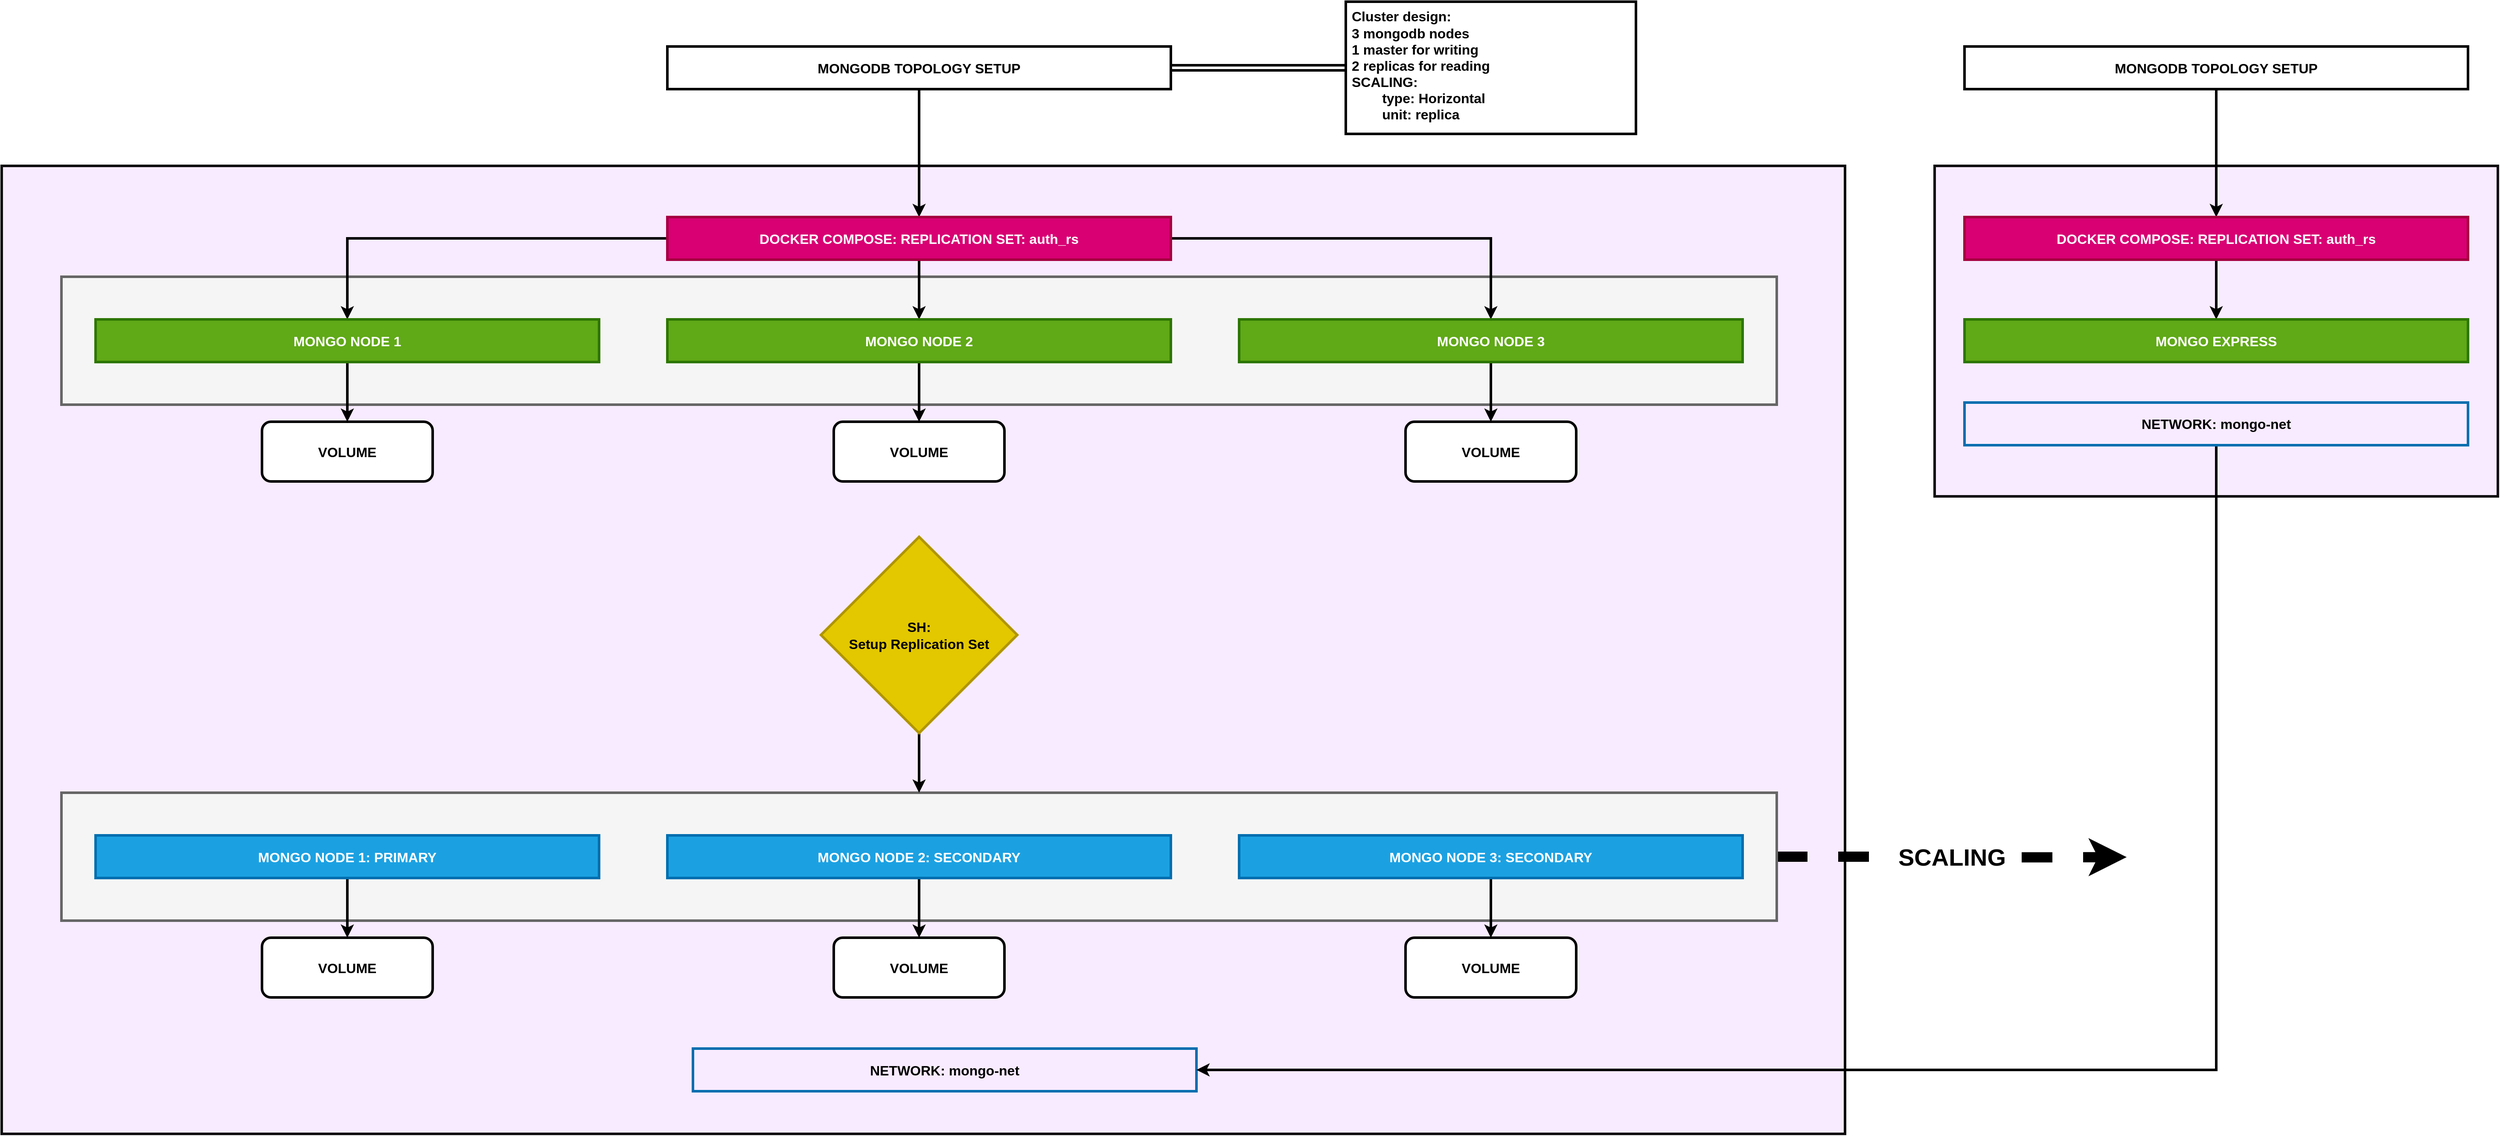 <mxfile>
    <diagram name="Page-1" id="VRGYmoF9sdT095P-46xx">
        <mxGraphModel dx="5230" dy="6360" grid="1" gridSize="10" guides="1" tooltips="1" connect="1" arrows="1" fold="1" page="1" pageScale="1" pageWidth="850" pageHeight="1100" math="0" shadow="0">
            <root>
                <mxCell id="0"/>
                <mxCell id="1" parent="0"/>
                <mxCell id="2" value="" style="rounded=0;whiteSpace=wrap;html=1;strokeColor=#0E0C0E;strokeWidth=3;align=center;verticalAlign=middle;fontFamily=Helvetica;fontSize=16;fontStyle=1;fillColor=#F8EBFF;" vertex="1" parent="1">
                    <mxGeometry x="1760" y="-1907.5" width="2160" height="1135" as="geometry"/>
                </mxCell>
                <mxCell id="3" value="SCALING" style="edgeStyle=orthogonalEdgeStyle;shape=connector;rounded=0;orthogonalLoop=1;jettySize=auto;html=1;strokeColor=default;strokeWidth=12;align=center;verticalAlign=middle;fontFamily=Helvetica;fontSize=28;fontColor=default;fontStyle=1;labelBackgroundColor=default;endArrow=classic;dashed=1;" edge="1" parent="1" source="4">
                    <mxGeometry relative="1" as="geometry">
                        <mxPoint x="4250" y="-1097" as="targetPoint"/>
                    </mxGeometry>
                </mxCell>
                <mxCell id="4" value="" style="rounded=0;whiteSpace=wrap;html=1;fontStyle=1;fontSize=16;strokeWidth=3;fillColor=#f5f5f5;fontColor=#333333;strokeColor=#666666;" vertex="1" parent="1">
                    <mxGeometry x="1830" y="-1172.5" width="2010" height="150" as="geometry"/>
                </mxCell>
                <mxCell id="5" value="" style="rounded=0;whiteSpace=wrap;html=1;fontStyle=1;fontSize=16;strokeWidth=3;fillColor=#f5f5f5;fontColor=#333333;strokeColor=#666666;" vertex="1" parent="1">
                    <mxGeometry x="1830" y="-1777.5" width="2010" height="150" as="geometry"/>
                </mxCell>
                <mxCell id="6" style="edgeStyle=orthogonalEdgeStyle;rounded=0;orthogonalLoop=1;jettySize=auto;html=1;strokeWidth=3;" edge="1" parent="1" source="8" target="12">
                    <mxGeometry relative="1" as="geometry"/>
                </mxCell>
                <mxCell id="7" style="edgeStyle=orthogonalEdgeStyle;shape=link;rounded=0;orthogonalLoop=1;jettySize=auto;html=1;entryX=0;entryY=0.5;entryDx=0;entryDy=0;strokeColor=default;strokeWidth=3;align=center;verticalAlign=middle;fontFamily=Helvetica;fontSize=16;fontColor=default;fontStyle=1;labelBackgroundColor=default;endArrow=classic;" edge="1" parent="1" source="8" target="31">
                    <mxGeometry relative="1" as="geometry"/>
                </mxCell>
                <mxCell id="8" value="MONGODB TOPOLOGY SETUP" style="rounded=0;whiteSpace=wrap;html=1;fontStyle=1;fontSize=16;strokeWidth=3;" vertex="1" parent="1">
                    <mxGeometry x="2540" y="-2047.5" width="590" height="50" as="geometry"/>
                </mxCell>
                <mxCell id="9" style="edgeStyle=orthogonalEdgeStyle;shape=connector;rounded=0;orthogonalLoop=1;jettySize=auto;html=1;entryX=0.5;entryY=0;entryDx=0;entryDy=0;strokeColor=default;strokeWidth=3;align=center;verticalAlign=middle;fontFamily=Helvetica;fontSize=16;fontColor=default;fontStyle=1;labelBackgroundColor=default;endArrow=classic;" edge="1" parent="1" source="12" target="18">
                    <mxGeometry relative="1" as="geometry"/>
                </mxCell>
                <mxCell id="10" style="edgeStyle=orthogonalEdgeStyle;shape=connector;rounded=0;orthogonalLoop=1;jettySize=auto;html=1;strokeColor=default;strokeWidth=3;align=center;verticalAlign=middle;fontFamily=Helvetica;fontSize=16;fontColor=default;fontStyle=1;labelBackgroundColor=default;endArrow=classic;" edge="1" parent="1" source="12" target="16">
                    <mxGeometry relative="1" as="geometry"/>
                </mxCell>
                <mxCell id="11" style="edgeStyle=orthogonalEdgeStyle;shape=connector;rounded=0;orthogonalLoop=1;jettySize=auto;html=1;strokeColor=default;strokeWidth=3;align=center;verticalAlign=middle;fontFamily=Helvetica;fontSize=16;fontColor=default;fontStyle=1;labelBackgroundColor=default;endArrow=classic;" edge="1" parent="1" source="12" target="14">
                    <mxGeometry relative="1" as="geometry"/>
                </mxCell>
                <mxCell id="12" value="DOCKER COMPOSE: REPLICATION SET: auth_rs" style="rounded=0;whiteSpace=wrap;html=1;fontStyle=1;fontSize=16;strokeWidth=3;fillColor=#d80073;strokeColor=#A50040;fontColor=#ffffff;" vertex="1" parent="1">
                    <mxGeometry x="2540" y="-1847.5" width="590" height="50" as="geometry"/>
                </mxCell>
                <mxCell id="13" style="edgeStyle=orthogonalEdgeStyle;shape=connector;rounded=0;orthogonalLoop=1;jettySize=auto;html=1;strokeColor=default;strokeWidth=3;align=center;verticalAlign=middle;fontFamily=Helvetica;fontSize=16;fontColor=default;fontStyle=1;labelBackgroundColor=default;endArrow=classic;" edge="1" parent="1" source="14" target="25">
                    <mxGeometry relative="1" as="geometry"/>
                </mxCell>
                <mxCell id="14" value="MONGO NODE 1" style="rounded=0;whiteSpace=wrap;html=1;fontStyle=1;fontSize=16;strokeWidth=3;fillColor=#60a917;fontColor=#ffffff;strokeColor=#2D7600;" vertex="1" parent="1">
                    <mxGeometry x="1870" y="-1727.5" width="590" height="50" as="geometry"/>
                </mxCell>
                <mxCell id="15" style="edgeStyle=orthogonalEdgeStyle;shape=connector;rounded=0;orthogonalLoop=1;jettySize=auto;html=1;exitX=0.5;exitY=1;exitDx=0;exitDy=0;entryX=0.5;entryY=0;entryDx=0;entryDy=0;strokeColor=default;strokeWidth=3;align=center;verticalAlign=middle;fontFamily=Helvetica;fontSize=16;fontColor=default;fontStyle=1;labelBackgroundColor=default;endArrow=classic;" edge="1" parent="1" source="16" target="26">
                    <mxGeometry relative="1" as="geometry"/>
                </mxCell>
                <mxCell id="16" value="MONGO NODE 2" style="rounded=0;whiteSpace=wrap;html=1;fontStyle=1;fontSize=16;strokeWidth=3;fillColor=#60a917;fontColor=#ffffff;strokeColor=#2D7600;" vertex="1" parent="1">
                    <mxGeometry x="2540" y="-1727.5" width="590" height="50" as="geometry"/>
                </mxCell>
                <mxCell id="17" style="edgeStyle=orthogonalEdgeStyle;shape=connector;rounded=0;orthogonalLoop=1;jettySize=auto;html=1;entryX=0.5;entryY=0;entryDx=0;entryDy=0;strokeColor=default;strokeWidth=3;align=center;verticalAlign=middle;fontFamily=Helvetica;fontSize=16;fontColor=default;fontStyle=1;labelBackgroundColor=default;endArrow=classic;" edge="1" parent="1" source="18" target="27">
                    <mxGeometry relative="1" as="geometry"/>
                </mxCell>
                <mxCell id="18" value="MONGO NODE 3" style="rounded=0;whiteSpace=wrap;html=1;fontStyle=1;fontSize=16;strokeWidth=3;fillColor=#60a917;fontColor=#ffffff;strokeColor=#2D7600;" vertex="1" parent="1">
                    <mxGeometry x="3210" y="-1727.5" width="590" height="50" as="geometry"/>
                </mxCell>
                <mxCell id="19" style="edgeStyle=orthogonalEdgeStyle;shape=connector;rounded=0;orthogonalLoop=1;jettySize=auto;html=1;entryX=0.5;entryY=0;entryDx=0;entryDy=0;strokeColor=default;strokeWidth=3;align=center;verticalAlign=middle;fontFamily=Helvetica;fontSize=16;fontColor=default;fontStyle=1;labelBackgroundColor=default;endArrow=classic;" edge="1" parent="1" source="20" target="28">
                    <mxGeometry relative="1" as="geometry"/>
                </mxCell>
                <mxCell id="20" value="MONGO NODE 1: PRIMARY" style="rounded=0;whiteSpace=wrap;html=1;fontStyle=1;fontSize=16;strokeWidth=3;fillColor=#1ba1e2;fontColor=#ffffff;strokeColor=#006EAF;" vertex="1" parent="1">
                    <mxGeometry x="1870" y="-1122.5" width="590" height="50" as="geometry"/>
                </mxCell>
                <mxCell id="21" style="edgeStyle=orthogonalEdgeStyle;shape=connector;rounded=0;orthogonalLoop=1;jettySize=auto;html=1;entryX=0.5;entryY=0;entryDx=0;entryDy=0;strokeColor=default;strokeWidth=3;align=center;verticalAlign=middle;fontFamily=Helvetica;fontSize=16;fontColor=default;fontStyle=1;labelBackgroundColor=default;endArrow=classic;" edge="1" parent="1" source="22" target="29">
                    <mxGeometry relative="1" as="geometry"/>
                </mxCell>
                <mxCell id="22" value="MONGO NODE 2: SECONDARY" style="rounded=0;whiteSpace=wrap;html=1;fontStyle=1;fontSize=16;strokeWidth=3;fillColor=#1ba1e2;fontColor=#ffffff;strokeColor=#006EAF;" vertex="1" parent="1">
                    <mxGeometry x="2540" y="-1122.5" width="590" height="50" as="geometry"/>
                </mxCell>
                <mxCell id="23" style="edgeStyle=orthogonalEdgeStyle;shape=connector;rounded=0;orthogonalLoop=1;jettySize=auto;html=1;entryX=0.5;entryY=0;entryDx=0;entryDy=0;strokeColor=default;strokeWidth=3;align=center;verticalAlign=middle;fontFamily=Helvetica;fontSize=16;fontColor=default;fontStyle=1;labelBackgroundColor=default;endArrow=classic;" edge="1" parent="1" source="24" target="30">
                    <mxGeometry relative="1" as="geometry"/>
                </mxCell>
                <mxCell id="24" value="MONGO NODE 3: SECONDARY" style="rounded=0;whiteSpace=wrap;html=1;fontStyle=1;fontSize=16;strokeWidth=3;fillColor=#1ba1e2;fontColor=#ffffff;strokeColor=#006EAF;" vertex="1" parent="1">
                    <mxGeometry x="3210" y="-1122.5" width="590" height="50" as="geometry"/>
                </mxCell>
                <mxCell id="25" value="VOLUME" style="rounded=1;whiteSpace=wrap;html=1;strokeColor=default;strokeWidth=3;align=center;verticalAlign=middle;fontFamily=Helvetica;fontSize=16;fontColor=default;fontStyle=1;fillColor=default;" vertex="1" parent="1">
                    <mxGeometry x="2065" y="-1607.5" width="200" height="70" as="geometry"/>
                </mxCell>
                <mxCell id="26" value="VOLUME" style="rounded=1;whiteSpace=wrap;html=1;strokeColor=default;strokeWidth=3;align=center;verticalAlign=middle;fontFamily=Helvetica;fontSize=16;fontColor=default;fontStyle=1;fillColor=default;" vertex="1" parent="1">
                    <mxGeometry x="2735" y="-1607.5" width="200" height="70" as="geometry"/>
                </mxCell>
                <mxCell id="27" value="VOLUME" style="rounded=1;whiteSpace=wrap;html=1;strokeColor=default;strokeWidth=3;align=center;verticalAlign=middle;fontFamily=Helvetica;fontSize=16;fontColor=default;fontStyle=1;fillColor=default;" vertex="1" parent="1">
                    <mxGeometry x="3405" y="-1607.5" width="200" height="70" as="geometry"/>
                </mxCell>
                <mxCell id="28" value="VOLUME" style="rounded=1;whiteSpace=wrap;html=1;strokeColor=default;strokeWidth=3;align=center;verticalAlign=middle;fontFamily=Helvetica;fontSize=16;fontColor=default;fontStyle=1;fillColor=default;" vertex="1" parent="1">
                    <mxGeometry x="2065" y="-1002.5" width="200" height="70" as="geometry"/>
                </mxCell>
                <mxCell id="29" value="VOLUME" style="rounded=1;whiteSpace=wrap;html=1;strokeColor=default;strokeWidth=3;align=center;verticalAlign=middle;fontFamily=Helvetica;fontSize=16;fontColor=default;fontStyle=1;fillColor=default;" vertex="1" parent="1">
                    <mxGeometry x="2735" y="-1002.5" width="200" height="70" as="geometry"/>
                </mxCell>
                <mxCell id="30" value="VOLUME" style="rounded=1;whiteSpace=wrap;html=1;strokeColor=default;strokeWidth=3;align=center;verticalAlign=middle;fontFamily=Helvetica;fontSize=16;fontColor=default;fontStyle=1;fillColor=default;" vertex="1" parent="1">
                    <mxGeometry x="3405" y="-1002.5" width="200" height="70" as="geometry"/>
                </mxCell>
                <mxCell id="31" value="Cluster design:&lt;br&gt;3 mongodb nodes&lt;br&gt;1 master for writing&lt;br&gt;2 replicas for reading&lt;br&gt;SCALING: &lt;br&gt;&lt;span style=&quot;white-space: pre;&quot;&gt;&#x9;&lt;/span&gt;type: Horizontal&lt;br&gt;&lt;span style=&quot;white-space: pre;&quot;&gt;&#x9;&lt;/span&gt;unit: replica" style="rounded=0;whiteSpace=wrap;html=1;fontStyle=1;fontSize=16;strokeWidth=3;align=left;spacingTop=0;spacingLeft=5;spacingBottom=5;" vertex="1" parent="1">
                    <mxGeometry x="3335" y="-2100" width="340" height="155" as="geometry"/>
                </mxCell>
                <mxCell id="32" value="NETWORK: mongo-net" style="rounded=0;whiteSpace=wrap;html=1;fontStyle=1;fontSize=16;strokeWidth=3;fillColor=none;fontColor=default;strokeColor=#006EAF;" vertex="1" parent="1">
                    <mxGeometry x="2570" y="-872.5" width="590" height="50" as="geometry"/>
                </mxCell>
                <mxCell id="33" style="edgeStyle=orthogonalEdgeStyle;shape=connector;rounded=0;orthogonalLoop=1;jettySize=auto;html=1;strokeColor=default;strokeWidth=3;align=center;verticalAlign=middle;fontFamily=Helvetica;fontSize=16;fontColor=default;fontStyle=1;labelBackgroundColor=default;endArrow=classic;" edge="1" parent="1" source="34" target="4">
                    <mxGeometry relative="1" as="geometry"/>
                </mxCell>
                <mxCell id="34" value="SH:&lt;br&gt;Setup Replication Set" style="rhombus;whiteSpace=wrap;html=1;rounded=0;strokeColor=#B09500;strokeWidth=3;align=center;verticalAlign=middle;fontFamily=Helvetica;fontSize=16;fontColor=#000000;fontStyle=1;fillColor=#e3c800;" vertex="1" parent="1">
                    <mxGeometry x="2720" y="-1472.5" width="230" height="230" as="geometry"/>
                </mxCell>
                <mxCell id="35" value="" style="rounded=0;whiteSpace=wrap;html=1;strokeColor=#0E0C0E;strokeWidth=3;align=center;verticalAlign=middle;fontFamily=Helvetica;fontSize=16;fontStyle=1;fillColor=#F8EBFF;" vertex="1" parent="1">
                    <mxGeometry x="4025" y="-1907.5" width="660" height="387.5" as="geometry"/>
                </mxCell>
                <mxCell id="36" style="edgeStyle=orthogonalEdgeStyle;rounded=0;orthogonalLoop=1;jettySize=auto;html=1;strokeWidth=3;" edge="1" parent="1" source="37" target="39">
                    <mxGeometry relative="1" as="geometry"/>
                </mxCell>
                <mxCell id="37" value="MONGODB TOPOLOGY SETUP" style="rounded=0;whiteSpace=wrap;html=1;fontStyle=1;fontSize=16;strokeWidth=3;" vertex="1" parent="1">
                    <mxGeometry x="4060" y="-2047.5" width="590" height="50" as="geometry"/>
                </mxCell>
                <mxCell id="38" style="edgeStyle=orthogonalEdgeStyle;shape=connector;rounded=0;orthogonalLoop=1;jettySize=auto;html=1;strokeColor=default;strokeWidth=3;align=center;verticalAlign=middle;fontFamily=Helvetica;fontSize=16;fontColor=default;fontStyle=1;labelBackgroundColor=default;endArrow=classic;" edge="1" parent="1" source="39" target="40">
                    <mxGeometry relative="1" as="geometry"/>
                </mxCell>
                <mxCell id="39" value="DOCKER COMPOSE: REPLICATION SET: auth_rs" style="rounded=0;whiteSpace=wrap;html=1;fontStyle=1;fontSize=16;strokeWidth=3;fillColor=#d80073;strokeColor=#A50040;fontColor=#ffffff;" vertex="1" parent="1">
                    <mxGeometry x="4060" y="-1847.5" width="590" height="50" as="geometry"/>
                </mxCell>
                <mxCell id="40" value="MONGO EXPRESS" style="rounded=0;whiteSpace=wrap;html=1;fontStyle=1;fontSize=16;strokeWidth=3;fillColor=#60a917;fontColor=#ffffff;strokeColor=#2D7600;" vertex="1" parent="1">
                    <mxGeometry x="4060" y="-1727.5" width="590" height="50" as="geometry"/>
                </mxCell>
                <mxCell id="41" style="edgeStyle=orthogonalEdgeStyle;shape=connector;rounded=0;orthogonalLoop=1;jettySize=auto;html=1;entryX=1;entryY=0.5;entryDx=0;entryDy=0;strokeColor=default;strokeWidth=3;align=center;verticalAlign=middle;fontFamily=Helvetica;fontSize=16;fontColor=default;fontStyle=1;labelBackgroundColor=default;endArrow=classic;" edge="1" parent="1" source="42" target="32">
                    <mxGeometry relative="1" as="geometry">
                        <Array as="points">
                            <mxPoint x="4355" y="-847"/>
                        </Array>
                    </mxGeometry>
                </mxCell>
                <mxCell id="42" value="NETWORK: mongo-net" style="rounded=0;whiteSpace=wrap;html=1;fontStyle=1;fontSize=16;strokeWidth=3;fillColor=none;fontColor=default;strokeColor=#006EAF;" vertex="1" parent="1">
                    <mxGeometry x="4060" y="-1630" width="590" height="50" as="geometry"/>
                </mxCell>
            </root>
        </mxGraphModel>
    </diagram>
</mxfile>